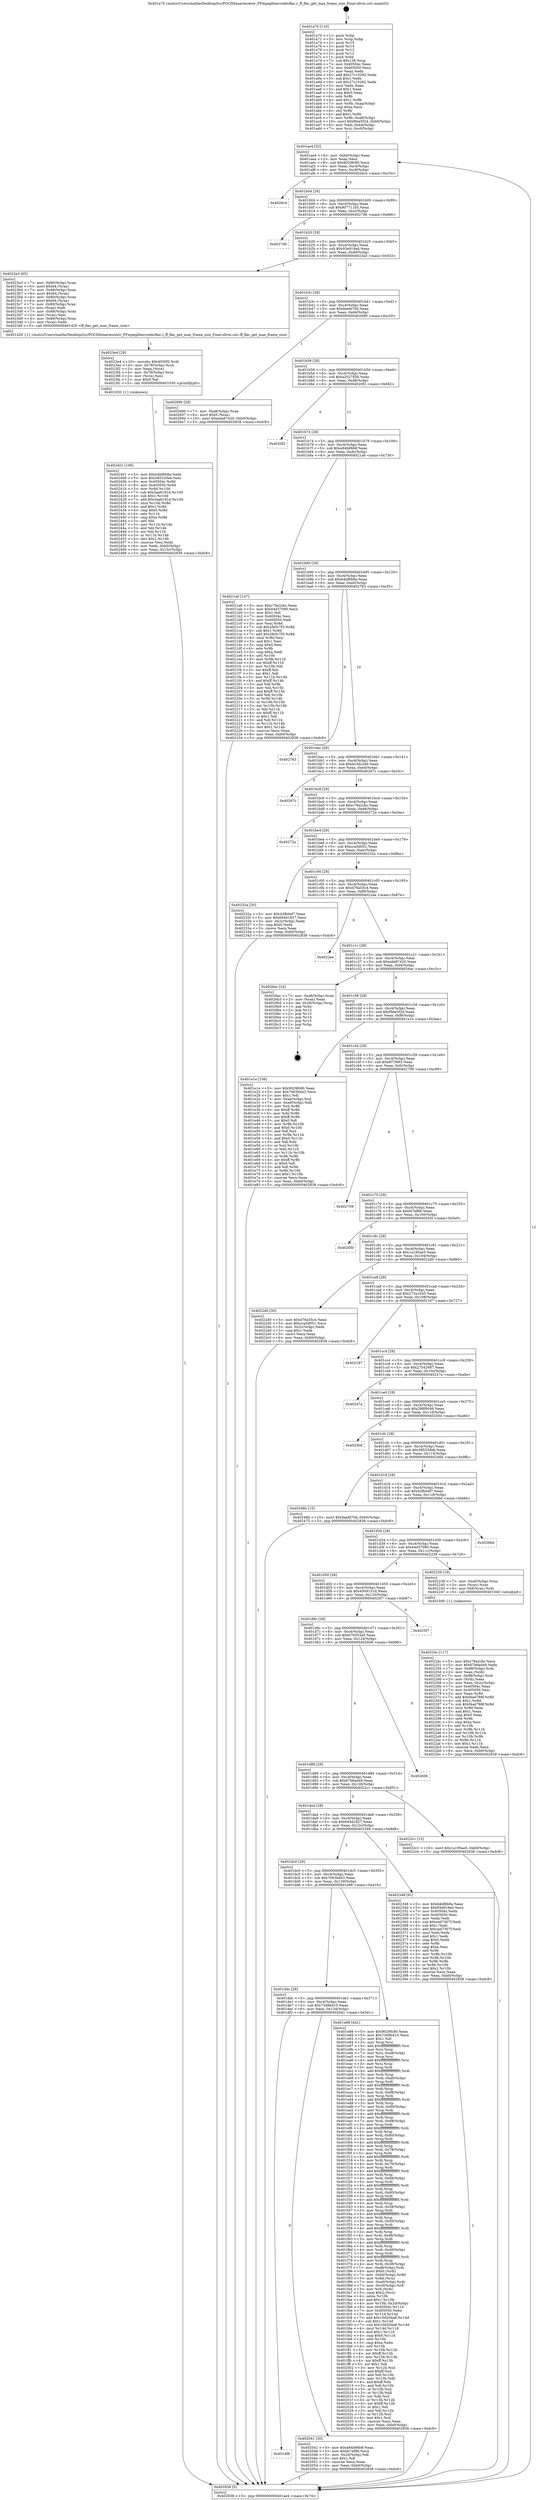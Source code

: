 digraph "0x401a70" {
  label = "0x401a70 (/mnt/c/Users/mathe/Desktop/tcc/POCII/binaries/extr_FFmpeglibavcodecflac.c_ff_flac_get_max_frame_size_Final-ollvm.out::main(0))"
  labelloc = "t"
  node[shape=record]

  Entry [label="",width=0.3,height=0.3,shape=circle,fillcolor=black,style=filled]
  "0x401ae4" [label="{
     0x401ae4 [32]\l
     | [instrs]\l
     &nbsp;&nbsp;0x401ae4 \<+6\>: mov -0xb0(%rbp),%eax\l
     &nbsp;&nbsp;0x401aea \<+2\>: mov %eax,%ecx\l
     &nbsp;&nbsp;0x401aec \<+6\>: sub $0x9029fc80,%ecx\l
     &nbsp;&nbsp;0x401af2 \<+6\>: mov %eax,-0xc4(%rbp)\l
     &nbsp;&nbsp;0x401af8 \<+6\>: mov %ecx,-0xc8(%rbp)\l
     &nbsp;&nbsp;0x401afe \<+6\>: je 00000000004026c4 \<main+0xc54\>\l
  }"]
  "0x4026c4" [label="{
     0x4026c4\l
  }", style=dashed]
  "0x401b04" [label="{
     0x401b04 [28]\l
     | [instrs]\l
     &nbsp;&nbsp;0x401b04 \<+5\>: jmp 0000000000401b09 \<main+0x99\>\l
     &nbsp;&nbsp;0x401b09 \<+6\>: mov -0xc4(%rbp),%eax\l
     &nbsp;&nbsp;0x401b0f \<+5\>: sub $0x907711b5,%eax\l
     &nbsp;&nbsp;0x401b14 \<+6\>: mov %eax,-0xcc(%rbp)\l
     &nbsp;&nbsp;0x401b1a \<+6\>: je 00000000004027d6 \<main+0xd66\>\l
  }"]
  Exit [label="",width=0.3,height=0.3,shape=circle,fillcolor=black,style=filled,peripheries=2]
  "0x4027d6" [label="{
     0x4027d6\l
  }", style=dashed]
  "0x401b20" [label="{
     0x401b20 [28]\l
     | [instrs]\l
     &nbsp;&nbsp;0x401b20 \<+5\>: jmp 0000000000401b25 \<main+0xb5\>\l
     &nbsp;&nbsp;0x401b25 \<+6\>: mov -0xc4(%rbp),%eax\l
     &nbsp;&nbsp;0x401b2b \<+5\>: sub $0x93e919ad,%eax\l
     &nbsp;&nbsp;0x401b30 \<+6\>: mov %eax,-0xd0(%rbp)\l
     &nbsp;&nbsp;0x401b36 \<+6\>: je 00000000004023a3 \<main+0x933\>\l
  }"]
  "0x402401" [label="{
     0x402401 [106]\l
     | [instrs]\l
     &nbsp;&nbsp;0x402401 \<+5\>: mov $0xb4bf6b8a,%edx\l
     &nbsp;&nbsp;0x402406 \<+5\>: mov $0x385329eb,%esi\l
     &nbsp;&nbsp;0x40240b \<+8\>: mov 0x40504c,%r8d\l
     &nbsp;&nbsp;0x402413 \<+8\>: mov 0x405050,%r9d\l
     &nbsp;&nbsp;0x40241b \<+3\>: mov %r8d,%r10d\l
     &nbsp;&nbsp;0x40241e \<+7\>: sub $0x3aa6191d,%r10d\l
     &nbsp;&nbsp;0x402425 \<+4\>: sub $0x1,%r10d\l
     &nbsp;&nbsp;0x402429 \<+7\>: add $0x3aa6191d,%r10d\l
     &nbsp;&nbsp;0x402430 \<+4\>: imul %r10d,%r8d\l
     &nbsp;&nbsp;0x402434 \<+4\>: and $0x1,%r8d\l
     &nbsp;&nbsp;0x402438 \<+4\>: cmp $0x0,%r8d\l
     &nbsp;&nbsp;0x40243c \<+4\>: sete %r11b\l
     &nbsp;&nbsp;0x402440 \<+4\>: cmp $0xa,%r9d\l
     &nbsp;&nbsp;0x402444 \<+3\>: setl %bl\l
     &nbsp;&nbsp;0x402447 \<+3\>: mov %r11b,%r14b\l
     &nbsp;&nbsp;0x40244a \<+3\>: and %bl,%r14b\l
     &nbsp;&nbsp;0x40244d \<+3\>: xor %bl,%r11b\l
     &nbsp;&nbsp;0x402450 \<+3\>: or %r11b,%r14b\l
     &nbsp;&nbsp;0x402453 \<+4\>: test $0x1,%r14b\l
     &nbsp;&nbsp;0x402457 \<+3\>: cmovne %esi,%edx\l
     &nbsp;&nbsp;0x40245a \<+6\>: mov %edx,-0xb0(%rbp)\l
     &nbsp;&nbsp;0x402460 \<+6\>: mov %eax,-0x13c(%rbp)\l
     &nbsp;&nbsp;0x402466 \<+5\>: jmp 0000000000402838 \<main+0xdc8\>\l
  }"]
  "0x4023a3" [label="{
     0x4023a3 [65]\l
     | [instrs]\l
     &nbsp;&nbsp;0x4023a3 \<+7\>: mov -0x90(%rbp),%rax\l
     &nbsp;&nbsp;0x4023aa \<+6\>: movl $0x64,(%rax)\l
     &nbsp;&nbsp;0x4023b0 \<+7\>: mov -0x88(%rbp),%rax\l
     &nbsp;&nbsp;0x4023b7 \<+6\>: movl $0x64,(%rax)\l
     &nbsp;&nbsp;0x4023bd \<+4\>: mov -0x80(%rbp),%rax\l
     &nbsp;&nbsp;0x4023c1 \<+6\>: movl $0x64,(%rax)\l
     &nbsp;&nbsp;0x4023c7 \<+7\>: mov -0x90(%rbp),%rax\l
     &nbsp;&nbsp;0x4023ce \<+2\>: mov (%rax),%edi\l
     &nbsp;&nbsp;0x4023d0 \<+7\>: mov -0x88(%rbp),%rax\l
     &nbsp;&nbsp;0x4023d7 \<+2\>: mov (%rax),%esi\l
     &nbsp;&nbsp;0x4023d9 \<+4\>: mov -0x80(%rbp),%rax\l
     &nbsp;&nbsp;0x4023dd \<+2\>: mov (%rax),%edx\l
     &nbsp;&nbsp;0x4023df \<+5\>: call 0000000000401420 \<ff_flac_get_max_frame_size\>\l
     | [calls]\l
     &nbsp;&nbsp;0x401420 \{1\} (/mnt/c/Users/mathe/Desktop/tcc/POCII/binaries/extr_FFmpeglibavcodecflac.c_ff_flac_get_max_frame_size_Final-ollvm.out::ff_flac_get_max_frame_size)\l
  }"]
  "0x401b3c" [label="{
     0x401b3c [28]\l
     | [instrs]\l
     &nbsp;&nbsp;0x401b3c \<+5\>: jmp 0000000000401b41 \<main+0xd1\>\l
     &nbsp;&nbsp;0x401b41 \<+6\>: mov -0xc4(%rbp),%eax\l
     &nbsp;&nbsp;0x401b47 \<+5\>: sub $0x9aefd70d,%eax\l
     &nbsp;&nbsp;0x401b4c \<+6\>: mov %eax,-0xd4(%rbp)\l
     &nbsp;&nbsp;0x401b52 \<+6\>: je 0000000000402690 \<main+0xc20\>\l
  }"]
  "0x4023e4" [label="{
     0x4023e4 [29]\l
     | [instrs]\l
     &nbsp;&nbsp;0x4023e4 \<+10\>: movabs $0x4030f2,%rdi\l
     &nbsp;&nbsp;0x4023ee \<+4\>: mov -0x78(%rbp),%rcx\l
     &nbsp;&nbsp;0x4023f2 \<+2\>: mov %eax,(%rcx)\l
     &nbsp;&nbsp;0x4023f4 \<+4\>: mov -0x78(%rbp),%rcx\l
     &nbsp;&nbsp;0x4023f8 \<+2\>: mov (%rcx),%esi\l
     &nbsp;&nbsp;0x4023fa \<+2\>: mov $0x0,%al\l
     &nbsp;&nbsp;0x4023fc \<+5\>: call 0000000000401030 \<printf@plt\>\l
     | [calls]\l
     &nbsp;&nbsp;0x401030 \{1\} (unknown)\l
  }"]
  "0x402690" [label="{
     0x402690 [28]\l
     | [instrs]\l
     &nbsp;&nbsp;0x402690 \<+7\>: mov -0xa8(%rbp),%rax\l
     &nbsp;&nbsp;0x402697 \<+6\>: movl $0x0,(%rax)\l
     &nbsp;&nbsp;0x40269d \<+10\>: movl $0xeda87420,-0xb0(%rbp)\l
     &nbsp;&nbsp;0x4026a7 \<+5\>: jmp 0000000000402838 \<main+0xdc8\>\l
  }"]
  "0x401b58" [label="{
     0x401b58 [28]\l
     | [instrs]\l
     &nbsp;&nbsp;0x401b58 \<+5\>: jmp 0000000000401b5d \<main+0xed\>\l
     &nbsp;&nbsp;0x401b5d \<+6\>: mov -0xc4(%rbp),%eax\l
     &nbsp;&nbsp;0x401b63 \<+5\>: sub $0xa2027856,%eax\l
     &nbsp;&nbsp;0x401b68 \<+6\>: mov %eax,-0xd8(%rbp)\l
     &nbsp;&nbsp;0x401b6e \<+6\>: je 00000000004020f2 \<main+0x682\>\l
  }"]
  "0x40224c" [label="{
     0x40224c [117]\l
     | [instrs]\l
     &nbsp;&nbsp;0x40224c \<+5\>: mov $0xc79a2cbc,%ecx\l
     &nbsp;&nbsp;0x402251 \<+5\>: mov $0x67b6ad49,%edx\l
     &nbsp;&nbsp;0x402256 \<+7\>: mov -0x98(%rbp),%rdi\l
     &nbsp;&nbsp;0x40225d \<+2\>: mov %eax,(%rdi)\l
     &nbsp;&nbsp;0x40225f \<+7\>: mov -0x98(%rbp),%rdi\l
     &nbsp;&nbsp;0x402266 \<+2\>: mov (%rdi),%eax\l
     &nbsp;&nbsp;0x402268 \<+3\>: mov %eax,-0x2c(%rbp)\l
     &nbsp;&nbsp;0x40226b \<+7\>: mov 0x40504c,%eax\l
     &nbsp;&nbsp;0x402272 \<+7\>: mov 0x405050,%esi\l
     &nbsp;&nbsp;0x402279 \<+3\>: mov %eax,%r8d\l
     &nbsp;&nbsp;0x40227c \<+7\>: add $0xf4ad788f,%r8d\l
     &nbsp;&nbsp;0x402283 \<+4\>: sub $0x1,%r8d\l
     &nbsp;&nbsp;0x402287 \<+7\>: sub $0xf4ad788f,%r8d\l
     &nbsp;&nbsp;0x40228e \<+4\>: imul %r8d,%eax\l
     &nbsp;&nbsp;0x402292 \<+3\>: and $0x1,%eax\l
     &nbsp;&nbsp;0x402295 \<+3\>: cmp $0x0,%eax\l
     &nbsp;&nbsp;0x402298 \<+4\>: sete %r9b\l
     &nbsp;&nbsp;0x40229c \<+3\>: cmp $0xa,%esi\l
     &nbsp;&nbsp;0x40229f \<+4\>: setl %r10b\l
     &nbsp;&nbsp;0x4022a3 \<+3\>: mov %r9b,%r11b\l
     &nbsp;&nbsp;0x4022a6 \<+3\>: and %r10b,%r11b\l
     &nbsp;&nbsp;0x4022a9 \<+3\>: xor %r10b,%r9b\l
     &nbsp;&nbsp;0x4022ac \<+3\>: or %r9b,%r11b\l
     &nbsp;&nbsp;0x4022af \<+4\>: test $0x1,%r11b\l
     &nbsp;&nbsp;0x4022b3 \<+3\>: cmovne %edx,%ecx\l
     &nbsp;&nbsp;0x4022b6 \<+6\>: mov %ecx,-0xb0(%rbp)\l
     &nbsp;&nbsp;0x4022bc \<+5\>: jmp 0000000000402838 \<main+0xdc8\>\l
  }"]
  "0x4020f2" [label="{
     0x4020f2\l
  }", style=dashed]
  "0x401b74" [label="{
     0x401b74 [28]\l
     | [instrs]\l
     &nbsp;&nbsp;0x401b74 \<+5\>: jmp 0000000000401b79 \<main+0x109\>\l
     &nbsp;&nbsp;0x401b79 \<+6\>: mov -0xc4(%rbp),%eax\l
     &nbsp;&nbsp;0x401b7f \<+5\>: sub $0xa84b86b8,%eax\l
     &nbsp;&nbsp;0x401b84 \<+6\>: mov %eax,-0xdc(%rbp)\l
     &nbsp;&nbsp;0x401b8a \<+6\>: je 00000000004021a6 \<main+0x736\>\l
  }"]
  "0x401df8" [label="{
     0x401df8\l
  }", style=dashed]
  "0x4021a6" [label="{
     0x4021a6 [147]\l
     | [instrs]\l
     &nbsp;&nbsp;0x4021a6 \<+5\>: mov $0xc79a2cbc,%eax\l
     &nbsp;&nbsp;0x4021ab \<+5\>: mov $0x44d37090,%ecx\l
     &nbsp;&nbsp;0x4021b0 \<+2\>: mov $0x1,%dl\l
     &nbsp;&nbsp;0x4021b2 \<+7\>: mov 0x40504c,%esi\l
     &nbsp;&nbsp;0x4021b9 \<+7\>: mov 0x405050,%edi\l
     &nbsp;&nbsp;0x4021c0 \<+3\>: mov %esi,%r8d\l
     &nbsp;&nbsp;0x4021c3 \<+7\>: sub $0x2fe5c7f3,%r8d\l
     &nbsp;&nbsp;0x4021ca \<+4\>: sub $0x1,%r8d\l
     &nbsp;&nbsp;0x4021ce \<+7\>: add $0x2fe5c7f3,%r8d\l
     &nbsp;&nbsp;0x4021d5 \<+4\>: imul %r8d,%esi\l
     &nbsp;&nbsp;0x4021d9 \<+3\>: and $0x1,%esi\l
     &nbsp;&nbsp;0x4021dc \<+3\>: cmp $0x0,%esi\l
     &nbsp;&nbsp;0x4021df \<+4\>: sete %r9b\l
     &nbsp;&nbsp;0x4021e3 \<+3\>: cmp $0xa,%edi\l
     &nbsp;&nbsp;0x4021e6 \<+4\>: setl %r10b\l
     &nbsp;&nbsp;0x4021ea \<+3\>: mov %r9b,%r11b\l
     &nbsp;&nbsp;0x4021ed \<+4\>: xor $0xff,%r11b\l
     &nbsp;&nbsp;0x4021f1 \<+3\>: mov %r10b,%bl\l
     &nbsp;&nbsp;0x4021f4 \<+3\>: xor $0xff,%bl\l
     &nbsp;&nbsp;0x4021f7 \<+3\>: xor $0x1,%dl\l
     &nbsp;&nbsp;0x4021fa \<+3\>: mov %r11b,%r14b\l
     &nbsp;&nbsp;0x4021fd \<+4\>: and $0xff,%r14b\l
     &nbsp;&nbsp;0x402201 \<+3\>: and %dl,%r9b\l
     &nbsp;&nbsp;0x402204 \<+3\>: mov %bl,%r15b\l
     &nbsp;&nbsp;0x402207 \<+4\>: and $0xff,%r15b\l
     &nbsp;&nbsp;0x40220b \<+3\>: and %dl,%r10b\l
     &nbsp;&nbsp;0x40220e \<+3\>: or %r9b,%r14b\l
     &nbsp;&nbsp;0x402211 \<+3\>: or %r10b,%r15b\l
     &nbsp;&nbsp;0x402214 \<+3\>: xor %r15b,%r14b\l
     &nbsp;&nbsp;0x402217 \<+3\>: or %bl,%r11b\l
     &nbsp;&nbsp;0x40221a \<+4\>: xor $0xff,%r11b\l
     &nbsp;&nbsp;0x40221e \<+3\>: or $0x1,%dl\l
     &nbsp;&nbsp;0x402221 \<+3\>: and %dl,%r11b\l
     &nbsp;&nbsp;0x402224 \<+3\>: or %r11b,%r14b\l
     &nbsp;&nbsp;0x402227 \<+4\>: test $0x1,%r14b\l
     &nbsp;&nbsp;0x40222b \<+3\>: cmovne %ecx,%eax\l
     &nbsp;&nbsp;0x40222e \<+6\>: mov %eax,-0xb0(%rbp)\l
     &nbsp;&nbsp;0x402234 \<+5\>: jmp 0000000000402838 \<main+0xdc8\>\l
  }"]
  "0x401b90" [label="{
     0x401b90 [28]\l
     | [instrs]\l
     &nbsp;&nbsp;0x401b90 \<+5\>: jmp 0000000000401b95 \<main+0x125\>\l
     &nbsp;&nbsp;0x401b95 \<+6\>: mov -0xc4(%rbp),%eax\l
     &nbsp;&nbsp;0x401b9b \<+5\>: sub $0xb4bf6b8a,%eax\l
     &nbsp;&nbsp;0x401ba0 \<+6\>: mov %eax,-0xe0(%rbp)\l
     &nbsp;&nbsp;0x401ba6 \<+6\>: je 0000000000402763 \<main+0xcf3\>\l
  }"]
  "0x402041" [label="{
     0x402041 [30]\l
     | [instrs]\l
     &nbsp;&nbsp;0x402041 \<+5\>: mov $0xa84b86b8,%eax\l
     &nbsp;&nbsp;0x402046 \<+5\>: mov $0xfa7ef88,%ecx\l
     &nbsp;&nbsp;0x40204b \<+3\>: mov -0x2d(%rbp),%dl\l
     &nbsp;&nbsp;0x40204e \<+3\>: test $0x1,%dl\l
     &nbsp;&nbsp;0x402051 \<+3\>: cmovne %ecx,%eax\l
     &nbsp;&nbsp;0x402054 \<+6\>: mov %eax,-0xb0(%rbp)\l
     &nbsp;&nbsp;0x40205a \<+5\>: jmp 0000000000402838 \<main+0xdc8\>\l
  }"]
  "0x402763" [label="{
     0x402763\l
  }", style=dashed]
  "0x401bac" [label="{
     0x401bac [28]\l
     | [instrs]\l
     &nbsp;&nbsp;0x401bac \<+5\>: jmp 0000000000401bb1 \<main+0x141\>\l
     &nbsp;&nbsp;0x401bb1 \<+6\>: mov -0xc4(%rbp),%eax\l
     &nbsp;&nbsp;0x401bb7 \<+5\>: sub $0xbc3dc240,%eax\l
     &nbsp;&nbsp;0x401bbc \<+6\>: mov %eax,-0xe4(%rbp)\l
     &nbsp;&nbsp;0x401bc2 \<+6\>: je 000000000040267c \<main+0xc0c\>\l
  }"]
  "0x401ddc" [label="{
     0x401ddc [28]\l
     | [instrs]\l
     &nbsp;&nbsp;0x401ddc \<+5\>: jmp 0000000000401de1 \<main+0x371\>\l
     &nbsp;&nbsp;0x401de1 \<+6\>: mov -0xc4(%rbp),%eax\l
     &nbsp;&nbsp;0x401de7 \<+5\>: sub $0x73d9b410,%eax\l
     &nbsp;&nbsp;0x401dec \<+6\>: mov %eax,-0x134(%rbp)\l
     &nbsp;&nbsp;0x401df2 \<+6\>: je 0000000000402041 \<main+0x5d1\>\l
  }"]
  "0x40267c" [label="{
     0x40267c\l
  }", style=dashed]
  "0x401bc8" [label="{
     0x401bc8 [28]\l
     | [instrs]\l
     &nbsp;&nbsp;0x401bc8 \<+5\>: jmp 0000000000401bcd \<main+0x15d\>\l
     &nbsp;&nbsp;0x401bcd \<+6\>: mov -0xc4(%rbp),%eax\l
     &nbsp;&nbsp;0x401bd3 \<+5\>: sub $0xc79a2cbc,%eax\l
     &nbsp;&nbsp;0x401bd8 \<+6\>: mov %eax,-0xe8(%rbp)\l
     &nbsp;&nbsp;0x401bde \<+6\>: je 000000000040272a \<main+0xcba\>\l
  }"]
  "0x401e88" [label="{
     0x401e88 [441]\l
     | [instrs]\l
     &nbsp;&nbsp;0x401e88 \<+5\>: mov $0x9029fc80,%eax\l
     &nbsp;&nbsp;0x401e8d \<+5\>: mov $0x73d9b410,%ecx\l
     &nbsp;&nbsp;0x401e92 \<+2\>: mov $0x1,%dl\l
     &nbsp;&nbsp;0x401e94 \<+3\>: mov %rsp,%rsi\l
     &nbsp;&nbsp;0x401e97 \<+4\>: add $0xfffffffffffffff0,%rsi\l
     &nbsp;&nbsp;0x401e9b \<+3\>: mov %rsi,%rsp\l
     &nbsp;&nbsp;0x401e9e \<+7\>: mov %rsi,-0xa8(%rbp)\l
     &nbsp;&nbsp;0x401ea5 \<+3\>: mov %rsp,%rsi\l
     &nbsp;&nbsp;0x401ea8 \<+4\>: add $0xfffffffffffffff0,%rsi\l
     &nbsp;&nbsp;0x401eac \<+3\>: mov %rsi,%rsp\l
     &nbsp;&nbsp;0x401eaf \<+3\>: mov %rsp,%rdi\l
     &nbsp;&nbsp;0x401eb2 \<+4\>: add $0xfffffffffffffff0,%rdi\l
     &nbsp;&nbsp;0x401eb6 \<+3\>: mov %rdi,%rsp\l
     &nbsp;&nbsp;0x401eb9 \<+7\>: mov %rdi,-0xa0(%rbp)\l
     &nbsp;&nbsp;0x401ec0 \<+3\>: mov %rsp,%rdi\l
     &nbsp;&nbsp;0x401ec3 \<+4\>: add $0xfffffffffffffff0,%rdi\l
     &nbsp;&nbsp;0x401ec7 \<+3\>: mov %rdi,%rsp\l
     &nbsp;&nbsp;0x401eca \<+7\>: mov %rdi,-0x98(%rbp)\l
     &nbsp;&nbsp;0x401ed1 \<+3\>: mov %rsp,%rdi\l
     &nbsp;&nbsp;0x401ed4 \<+4\>: add $0xfffffffffffffff0,%rdi\l
     &nbsp;&nbsp;0x401ed8 \<+3\>: mov %rdi,%rsp\l
     &nbsp;&nbsp;0x401edb \<+7\>: mov %rdi,-0x90(%rbp)\l
     &nbsp;&nbsp;0x401ee2 \<+3\>: mov %rsp,%rdi\l
     &nbsp;&nbsp;0x401ee5 \<+4\>: add $0xfffffffffffffff0,%rdi\l
     &nbsp;&nbsp;0x401ee9 \<+3\>: mov %rdi,%rsp\l
     &nbsp;&nbsp;0x401eec \<+7\>: mov %rdi,-0x88(%rbp)\l
     &nbsp;&nbsp;0x401ef3 \<+3\>: mov %rsp,%rdi\l
     &nbsp;&nbsp;0x401ef6 \<+4\>: add $0xfffffffffffffff0,%rdi\l
     &nbsp;&nbsp;0x401efa \<+3\>: mov %rdi,%rsp\l
     &nbsp;&nbsp;0x401efd \<+4\>: mov %rdi,-0x80(%rbp)\l
     &nbsp;&nbsp;0x401f01 \<+3\>: mov %rsp,%rdi\l
     &nbsp;&nbsp;0x401f04 \<+4\>: add $0xfffffffffffffff0,%rdi\l
     &nbsp;&nbsp;0x401f08 \<+3\>: mov %rdi,%rsp\l
     &nbsp;&nbsp;0x401f0b \<+4\>: mov %rdi,-0x78(%rbp)\l
     &nbsp;&nbsp;0x401f0f \<+3\>: mov %rsp,%rdi\l
     &nbsp;&nbsp;0x401f12 \<+4\>: add $0xfffffffffffffff0,%rdi\l
     &nbsp;&nbsp;0x401f16 \<+3\>: mov %rdi,%rsp\l
     &nbsp;&nbsp;0x401f19 \<+4\>: mov %rdi,-0x70(%rbp)\l
     &nbsp;&nbsp;0x401f1d \<+3\>: mov %rsp,%rdi\l
     &nbsp;&nbsp;0x401f20 \<+4\>: add $0xfffffffffffffff0,%rdi\l
     &nbsp;&nbsp;0x401f24 \<+3\>: mov %rdi,%rsp\l
     &nbsp;&nbsp;0x401f27 \<+4\>: mov %rdi,-0x68(%rbp)\l
     &nbsp;&nbsp;0x401f2b \<+3\>: mov %rsp,%rdi\l
     &nbsp;&nbsp;0x401f2e \<+4\>: add $0xfffffffffffffff0,%rdi\l
     &nbsp;&nbsp;0x401f32 \<+3\>: mov %rdi,%rsp\l
     &nbsp;&nbsp;0x401f35 \<+4\>: mov %rdi,-0x60(%rbp)\l
     &nbsp;&nbsp;0x401f39 \<+3\>: mov %rsp,%rdi\l
     &nbsp;&nbsp;0x401f3c \<+4\>: add $0xfffffffffffffff0,%rdi\l
     &nbsp;&nbsp;0x401f40 \<+3\>: mov %rdi,%rsp\l
     &nbsp;&nbsp;0x401f43 \<+4\>: mov %rdi,-0x58(%rbp)\l
     &nbsp;&nbsp;0x401f47 \<+3\>: mov %rsp,%rdi\l
     &nbsp;&nbsp;0x401f4a \<+4\>: add $0xfffffffffffffff0,%rdi\l
     &nbsp;&nbsp;0x401f4e \<+3\>: mov %rdi,%rsp\l
     &nbsp;&nbsp;0x401f51 \<+4\>: mov %rdi,-0x50(%rbp)\l
     &nbsp;&nbsp;0x401f55 \<+3\>: mov %rsp,%rdi\l
     &nbsp;&nbsp;0x401f58 \<+4\>: add $0xfffffffffffffff0,%rdi\l
     &nbsp;&nbsp;0x401f5c \<+3\>: mov %rdi,%rsp\l
     &nbsp;&nbsp;0x401f5f \<+4\>: mov %rdi,-0x48(%rbp)\l
     &nbsp;&nbsp;0x401f63 \<+3\>: mov %rsp,%rdi\l
     &nbsp;&nbsp;0x401f66 \<+4\>: add $0xfffffffffffffff0,%rdi\l
     &nbsp;&nbsp;0x401f6a \<+3\>: mov %rdi,%rsp\l
     &nbsp;&nbsp;0x401f6d \<+4\>: mov %rdi,-0x40(%rbp)\l
     &nbsp;&nbsp;0x401f71 \<+3\>: mov %rsp,%rdi\l
     &nbsp;&nbsp;0x401f74 \<+4\>: add $0xfffffffffffffff0,%rdi\l
     &nbsp;&nbsp;0x401f78 \<+3\>: mov %rdi,%rsp\l
     &nbsp;&nbsp;0x401f7b \<+4\>: mov %rdi,-0x38(%rbp)\l
     &nbsp;&nbsp;0x401f7f \<+7\>: mov -0xa8(%rbp),%rdi\l
     &nbsp;&nbsp;0x401f86 \<+6\>: movl $0x0,(%rdi)\l
     &nbsp;&nbsp;0x401f8c \<+7\>: mov -0xb4(%rbp),%r8d\l
     &nbsp;&nbsp;0x401f93 \<+3\>: mov %r8d,(%rsi)\l
     &nbsp;&nbsp;0x401f96 \<+7\>: mov -0xa0(%rbp),%rdi\l
     &nbsp;&nbsp;0x401f9d \<+7\>: mov -0xc0(%rbp),%r9\l
     &nbsp;&nbsp;0x401fa4 \<+3\>: mov %r9,(%rdi)\l
     &nbsp;&nbsp;0x401fa7 \<+3\>: cmpl $0x2,(%rsi)\l
     &nbsp;&nbsp;0x401faa \<+4\>: setne %r10b\l
     &nbsp;&nbsp;0x401fae \<+4\>: and $0x1,%r10b\l
     &nbsp;&nbsp;0x401fb2 \<+4\>: mov %r10b,-0x2d(%rbp)\l
     &nbsp;&nbsp;0x401fb6 \<+8\>: mov 0x40504c,%r11d\l
     &nbsp;&nbsp;0x401fbe \<+7\>: mov 0x405050,%ebx\l
     &nbsp;&nbsp;0x401fc5 \<+3\>: mov %r11d,%r14d\l
     &nbsp;&nbsp;0x401fc8 \<+7\>: add $0x10d204a8,%r14d\l
     &nbsp;&nbsp;0x401fcf \<+4\>: sub $0x1,%r14d\l
     &nbsp;&nbsp;0x401fd3 \<+7\>: sub $0x10d204a8,%r14d\l
     &nbsp;&nbsp;0x401fda \<+4\>: imul %r14d,%r11d\l
     &nbsp;&nbsp;0x401fde \<+4\>: and $0x1,%r11d\l
     &nbsp;&nbsp;0x401fe2 \<+4\>: cmp $0x0,%r11d\l
     &nbsp;&nbsp;0x401fe6 \<+4\>: sete %r10b\l
     &nbsp;&nbsp;0x401fea \<+3\>: cmp $0xa,%ebx\l
     &nbsp;&nbsp;0x401fed \<+4\>: setl %r15b\l
     &nbsp;&nbsp;0x401ff1 \<+3\>: mov %r10b,%r12b\l
     &nbsp;&nbsp;0x401ff4 \<+4\>: xor $0xff,%r12b\l
     &nbsp;&nbsp;0x401ff8 \<+3\>: mov %r15b,%r13b\l
     &nbsp;&nbsp;0x401ffb \<+4\>: xor $0xff,%r13b\l
     &nbsp;&nbsp;0x401fff \<+3\>: xor $0x1,%dl\l
     &nbsp;&nbsp;0x402002 \<+3\>: mov %r12b,%sil\l
     &nbsp;&nbsp;0x402005 \<+4\>: and $0xff,%sil\l
     &nbsp;&nbsp;0x402009 \<+3\>: and %dl,%r10b\l
     &nbsp;&nbsp;0x40200c \<+3\>: mov %r13b,%dil\l
     &nbsp;&nbsp;0x40200f \<+4\>: and $0xff,%dil\l
     &nbsp;&nbsp;0x402013 \<+3\>: and %dl,%r15b\l
     &nbsp;&nbsp;0x402016 \<+3\>: or %r10b,%sil\l
     &nbsp;&nbsp;0x402019 \<+3\>: or %r15b,%dil\l
     &nbsp;&nbsp;0x40201c \<+3\>: xor %dil,%sil\l
     &nbsp;&nbsp;0x40201f \<+3\>: or %r13b,%r12b\l
     &nbsp;&nbsp;0x402022 \<+4\>: xor $0xff,%r12b\l
     &nbsp;&nbsp;0x402026 \<+3\>: or $0x1,%dl\l
     &nbsp;&nbsp;0x402029 \<+3\>: and %dl,%r12b\l
     &nbsp;&nbsp;0x40202c \<+3\>: or %r12b,%sil\l
     &nbsp;&nbsp;0x40202f \<+4\>: test $0x1,%sil\l
     &nbsp;&nbsp;0x402033 \<+3\>: cmovne %ecx,%eax\l
     &nbsp;&nbsp;0x402036 \<+6\>: mov %eax,-0xb0(%rbp)\l
     &nbsp;&nbsp;0x40203c \<+5\>: jmp 0000000000402838 \<main+0xdc8\>\l
  }"]
  "0x40272a" [label="{
     0x40272a\l
  }", style=dashed]
  "0x401be4" [label="{
     0x401be4 [28]\l
     | [instrs]\l
     &nbsp;&nbsp;0x401be4 \<+5\>: jmp 0000000000401be9 \<main+0x179\>\l
     &nbsp;&nbsp;0x401be9 \<+6\>: mov -0xc4(%rbp),%eax\l
     &nbsp;&nbsp;0x401bef \<+5\>: sub $0xcca5d051,%eax\l
     &nbsp;&nbsp;0x401bf4 \<+6\>: mov %eax,-0xec(%rbp)\l
     &nbsp;&nbsp;0x401bfa \<+6\>: je 000000000040232a \<main+0x8ba\>\l
  }"]
  "0x401dc0" [label="{
     0x401dc0 [28]\l
     | [instrs]\l
     &nbsp;&nbsp;0x401dc0 \<+5\>: jmp 0000000000401dc5 \<main+0x355\>\l
     &nbsp;&nbsp;0x401dc5 \<+6\>: mov -0xc4(%rbp),%eax\l
     &nbsp;&nbsp;0x401dcb \<+5\>: sub $0x7063bd43,%eax\l
     &nbsp;&nbsp;0x401dd0 \<+6\>: mov %eax,-0x130(%rbp)\l
     &nbsp;&nbsp;0x401dd6 \<+6\>: je 0000000000401e88 \<main+0x418\>\l
  }"]
  "0x40232a" [label="{
     0x40232a [30]\l
     | [instrs]\l
     &nbsp;&nbsp;0x40232a \<+5\>: mov $0x43fb0ef7,%eax\l
     &nbsp;&nbsp;0x40232f \<+5\>: mov $0x694d1827,%ecx\l
     &nbsp;&nbsp;0x402334 \<+3\>: mov -0x2c(%rbp),%edx\l
     &nbsp;&nbsp;0x402337 \<+3\>: cmp $0x0,%edx\l
     &nbsp;&nbsp;0x40233a \<+3\>: cmove %ecx,%eax\l
     &nbsp;&nbsp;0x40233d \<+6\>: mov %eax,-0xb0(%rbp)\l
     &nbsp;&nbsp;0x402343 \<+5\>: jmp 0000000000402838 \<main+0xdc8\>\l
  }"]
  "0x401c00" [label="{
     0x401c00 [28]\l
     | [instrs]\l
     &nbsp;&nbsp;0x401c00 \<+5\>: jmp 0000000000401c05 \<main+0x195\>\l
     &nbsp;&nbsp;0x401c05 \<+6\>: mov -0xc4(%rbp),%eax\l
     &nbsp;&nbsp;0x401c0b \<+5\>: sub $0xd76a55c4,%eax\l
     &nbsp;&nbsp;0x401c10 \<+6\>: mov %eax,-0xf0(%rbp)\l
     &nbsp;&nbsp;0x401c16 \<+6\>: je 00000000004022ee \<main+0x87e\>\l
  }"]
  "0x402348" [label="{
     0x402348 [91]\l
     | [instrs]\l
     &nbsp;&nbsp;0x402348 \<+5\>: mov $0xb4bf6b8a,%eax\l
     &nbsp;&nbsp;0x40234d \<+5\>: mov $0x93e919ad,%ecx\l
     &nbsp;&nbsp;0x402352 \<+7\>: mov 0x40504c,%edx\l
     &nbsp;&nbsp;0x402359 \<+7\>: mov 0x405050,%esi\l
     &nbsp;&nbsp;0x402360 \<+2\>: mov %edx,%edi\l
     &nbsp;&nbsp;0x402362 \<+6\>: sub $0xced7307f,%edi\l
     &nbsp;&nbsp;0x402368 \<+3\>: sub $0x1,%edi\l
     &nbsp;&nbsp;0x40236b \<+6\>: add $0xced7307f,%edi\l
     &nbsp;&nbsp;0x402371 \<+3\>: imul %edi,%edx\l
     &nbsp;&nbsp;0x402374 \<+3\>: and $0x1,%edx\l
     &nbsp;&nbsp;0x402377 \<+3\>: cmp $0x0,%edx\l
     &nbsp;&nbsp;0x40237a \<+4\>: sete %r8b\l
     &nbsp;&nbsp;0x40237e \<+3\>: cmp $0xa,%esi\l
     &nbsp;&nbsp;0x402381 \<+4\>: setl %r9b\l
     &nbsp;&nbsp;0x402385 \<+3\>: mov %r8b,%r10b\l
     &nbsp;&nbsp;0x402388 \<+3\>: and %r9b,%r10b\l
     &nbsp;&nbsp;0x40238b \<+3\>: xor %r9b,%r8b\l
     &nbsp;&nbsp;0x40238e \<+3\>: or %r8b,%r10b\l
     &nbsp;&nbsp;0x402391 \<+4\>: test $0x1,%r10b\l
     &nbsp;&nbsp;0x402395 \<+3\>: cmovne %ecx,%eax\l
     &nbsp;&nbsp;0x402398 \<+6\>: mov %eax,-0xb0(%rbp)\l
     &nbsp;&nbsp;0x40239e \<+5\>: jmp 0000000000402838 \<main+0xdc8\>\l
  }"]
  "0x4022ee" [label="{
     0x4022ee\l
  }", style=dashed]
  "0x401c1c" [label="{
     0x401c1c [28]\l
     | [instrs]\l
     &nbsp;&nbsp;0x401c1c \<+5\>: jmp 0000000000401c21 \<main+0x1b1\>\l
     &nbsp;&nbsp;0x401c21 \<+6\>: mov -0xc4(%rbp),%eax\l
     &nbsp;&nbsp;0x401c27 \<+5\>: sub $0xeda87420,%eax\l
     &nbsp;&nbsp;0x401c2c \<+6\>: mov %eax,-0xf4(%rbp)\l
     &nbsp;&nbsp;0x401c32 \<+6\>: je 00000000004026ac \<main+0xc3c\>\l
  }"]
  "0x401da4" [label="{
     0x401da4 [28]\l
     | [instrs]\l
     &nbsp;&nbsp;0x401da4 \<+5\>: jmp 0000000000401da9 \<main+0x339\>\l
     &nbsp;&nbsp;0x401da9 \<+6\>: mov -0xc4(%rbp),%eax\l
     &nbsp;&nbsp;0x401daf \<+5\>: sub $0x694d1827,%eax\l
     &nbsp;&nbsp;0x401db4 \<+6\>: mov %eax,-0x12c(%rbp)\l
     &nbsp;&nbsp;0x401dba \<+6\>: je 0000000000402348 \<main+0x8d8\>\l
  }"]
  "0x4026ac" [label="{
     0x4026ac [24]\l
     | [instrs]\l
     &nbsp;&nbsp;0x4026ac \<+7\>: mov -0xa8(%rbp),%rax\l
     &nbsp;&nbsp;0x4026b3 \<+2\>: mov (%rax),%eax\l
     &nbsp;&nbsp;0x4026b5 \<+4\>: lea -0x28(%rbp),%rsp\l
     &nbsp;&nbsp;0x4026b9 \<+1\>: pop %rbx\l
     &nbsp;&nbsp;0x4026ba \<+2\>: pop %r12\l
     &nbsp;&nbsp;0x4026bc \<+2\>: pop %r13\l
     &nbsp;&nbsp;0x4026be \<+2\>: pop %r14\l
     &nbsp;&nbsp;0x4026c0 \<+2\>: pop %r15\l
     &nbsp;&nbsp;0x4026c2 \<+1\>: pop %rbp\l
     &nbsp;&nbsp;0x4026c3 \<+1\>: ret\l
  }"]
  "0x401c38" [label="{
     0x401c38 [28]\l
     | [instrs]\l
     &nbsp;&nbsp;0x401c38 \<+5\>: jmp 0000000000401c3d \<main+0x1cd\>\l
     &nbsp;&nbsp;0x401c3d \<+6\>: mov -0xc4(%rbp),%eax\l
     &nbsp;&nbsp;0x401c43 \<+5\>: sub $0xf9ee5f24,%eax\l
     &nbsp;&nbsp;0x401c48 \<+6\>: mov %eax,-0xf8(%rbp)\l
     &nbsp;&nbsp;0x401c4e \<+6\>: je 0000000000401e1e \<main+0x3ae\>\l
  }"]
  "0x4022c1" [label="{
     0x4022c1 [15]\l
     | [instrs]\l
     &nbsp;&nbsp;0x4022c1 \<+10\>: movl $0x1a195ae5,-0xb0(%rbp)\l
     &nbsp;&nbsp;0x4022cb \<+5\>: jmp 0000000000402838 \<main+0xdc8\>\l
  }"]
  "0x401e1e" [label="{
     0x401e1e [106]\l
     | [instrs]\l
     &nbsp;&nbsp;0x401e1e \<+5\>: mov $0x9029fc80,%eax\l
     &nbsp;&nbsp;0x401e23 \<+5\>: mov $0x7063bd43,%ecx\l
     &nbsp;&nbsp;0x401e28 \<+2\>: mov $0x1,%dl\l
     &nbsp;&nbsp;0x401e2a \<+7\>: mov -0xaa(%rbp),%sil\l
     &nbsp;&nbsp;0x401e31 \<+7\>: mov -0xa9(%rbp),%dil\l
     &nbsp;&nbsp;0x401e38 \<+3\>: mov %sil,%r8b\l
     &nbsp;&nbsp;0x401e3b \<+4\>: xor $0xff,%r8b\l
     &nbsp;&nbsp;0x401e3f \<+3\>: mov %dil,%r9b\l
     &nbsp;&nbsp;0x401e42 \<+4\>: xor $0xff,%r9b\l
     &nbsp;&nbsp;0x401e46 \<+3\>: xor $0x0,%dl\l
     &nbsp;&nbsp;0x401e49 \<+3\>: mov %r8b,%r10b\l
     &nbsp;&nbsp;0x401e4c \<+4\>: and $0x0,%r10b\l
     &nbsp;&nbsp;0x401e50 \<+3\>: and %dl,%sil\l
     &nbsp;&nbsp;0x401e53 \<+3\>: mov %r9b,%r11b\l
     &nbsp;&nbsp;0x401e56 \<+4\>: and $0x0,%r11b\l
     &nbsp;&nbsp;0x401e5a \<+3\>: and %dl,%dil\l
     &nbsp;&nbsp;0x401e5d \<+3\>: or %sil,%r10b\l
     &nbsp;&nbsp;0x401e60 \<+3\>: or %dil,%r11b\l
     &nbsp;&nbsp;0x401e63 \<+3\>: xor %r11b,%r10b\l
     &nbsp;&nbsp;0x401e66 \<+3\>: or %r9b,%r8b\l
     &nbsp;&nbsp;0x401e69 \<+4\>: xor $0xff,%r8b\l
     &nbsp;&nbsp;0x401e6d \<+3\>: or $0x0,%dl\l
     &nbsp;&nbsp;0x401e70 \<+3\>: and %dl,%r8b\l
     &nbsp;&nbsp;0x401e73 \<+3\>: or %r8b,%r10b\l
     &nbsp;&nbsp;0x401e76 \<+4\>: test $0x1,%r10b\l
     &nbsp;&nbsp;0x401e7a \<+3\>: cmovne %ecx,%eax\l
     &nbsp;&nbsp;0x401e7d \<+6\>: mov %eax,-0xb0(%rbp)\l
     &nbsp;&nbsp;0x401e83 \<+5\>: jmp 0000000000402838 \<main+0xdc8\>\l
  }"]
  "0x401c54" [label="{
     0x401c54 [28]\l
     | [instrs]\l
     &nbsp;&nbsp;0x401c54 \<+5\>: jmp 0000000000401c59 \<main+0x1e9\>\l
     &nbsp;&nbsp;0x401c59 \<+6\>: mov -0xc4(%rbp),%eax\l
     &nbsp;&nbsp;0x401c5f \<+5\>: sub $0x9f73993,%eax\l
     &nbsp;&nbsp;0x401c64 \<+6\>: mov %eax,-0xfc(%rbp)\l
     &nbsp;&nbsp;0x401c6a \<+6\>: je 0000000000402709 \<main+0xc99\>\l
  }"]
  "0x402838" [label="{
     0x402838 [5]\l
     | [instrs]\l
     &nbsp;&nbsp;0x402838 \<+5\>: jmp 0000000000401ae4 \<main+0x74\>\l
  }"]
  "0x401a70" [label="{
     0x401a70 [116]\l
     | [instrs]\l
     &nbsp;&nbsp;0x401a70 \<+1\>: push %rbp\l
     &nbsp;&nbsp;0x401a71 \<+3\>: mov %rsp,%rbp\l
     &nbsp;&nbsp;0x401a74 \<+2\>: push %r15\l
     &nbsp;&nbsp;0x401a76 \<+2\>: push %r14\l
     &nbsp;&nbsp;0x401a78 \<+2\>: push %r13\l
     &nbsp;&nbsp;0x401a7a \<+2\>: push %r12\l
     &nbsp;&nbsp;0x401a7c \<+1\>: push %rbx\l
     &nbsp;&nbsp;0x401a7d \<+7\>: sub $0x138,%rsp\l
     &nbsp;&nbsp;0x401a84 \<+7\>: mov 0x40504c,%eax\l
     &nbsp;&nbsp;0x401a8b \<+7\>: mov 0x405050,%ecx\l
     &nbsp;&nbsp;0x401a92 \<+2\>: mov %eax,%edx\l
     &nbsp;&nbsp;0x401a94 \<+6\>: add $0x27c10292,%edx\l
     &nbsp;&nbsp;0x401a9a \<+3\>: sub $0x1,%edx\l
     &nbsp;&nbsp;0x401a9d \<+6\>: sub $0x27c10292,%edx\l
     &nbsp;&nbsp;0x401aa3 \<+3\>: imul %edx,%eax\l
     &nbsp;&nbsp;0x401aa6 \<+3\>: and $0x1,%eax\l
     &nbsp;&nbsp;0x401aa9 \<+3\>: cmp $0x0,%eax\l
     &nbsp;&nbsp;0x401aac \<+4\>: sete %r8b\l
     &nbsp;&nbsp;0x401ab0 \<+4\>: and $0x1,%r8b\l
     &nbsp;&nbsp;0x401ab4 \<+7\>: mov %r8b,-0xaa(%rbp)\l
     &nbsp;&nbsp;0x401abb \<+3\>: cmp $0xa,%ecx\l
     &nbsp;&nbsp;0x401abe \<+4\>: setl %r8b\l
     &nbsp;&nbsp;0x401ac2 \<+4\>: and $0x1,%r8b\l
     &nbsp;&nbsp;0x401ac6 \<+7\>: mov %r8b,-0xa9(%rbp)\l
     &nbsp;&nbsp;0x401acd \<+10\>: movl $0xf9ee5f24,-0xb0(%rbp)\l
     &nbsp;&nbsp;0x401ad7 \<+6\>: mov %edi,-0xb4(%rbp)\l
     &nbsp;&nbsp;0x401add \<+7\>: mov %rsi,-0xc0(%rbp)\l
  }"]
  "0x401d88" [label="{
     0x401d88 [28]\l
     | [instrs]\l
     &nbsp;&nbsp;0x401d88 \<+5\>: jmp 0000000000401d8d \<main+0x31d\>\l
     &nbsp;&nbsp;0x401d8d \<+6\>: mov -0xc4(%rbp),%eax\l
     &nbsp;&nbsp;0x401d93 \<+5\>: sub $0x67b6ad49,%eax\l
     &nbsp;&nbsp;0x401d98 \<+6\>: mov %eax,-0x128(%rbp)\l
     &nbsp;&nbsp;0x401d9e \<+6\>: je 00000000004022c1 \<main+0x851\>\l
  }"]
  "0x402709" [label="{
     0x402709\l
  }", style=dashed]
  "0x401c70" [label="{
     0x401c70 [28]\l
     | [instrs]\l
     &nbsp;&nbsp;0x401c70 \<+5\>: jmp 0000000000401c75 \<main+0x205\>\l
     &nbsp;&nbsp;0x401c75 \<+6\>: mov -0xc4(%rbp),%eax\l
     &nbsp;&nbsp;0x401c7b \<+5\>: sub $0xfa7ef88,%eax\l
     &nbsp;&nbsp;0x401c80 \<+6\>: mov %eax,-0x100(%rbp)\l
     &nbsp;&nbsp;0x401c86 \<+6\>: je 000000000040205f \<main+0x5ef\>\l
  }"]
  "0x402606" [label="{
     0x402606\l
  }", style=dashed]
  "0x40205f" [label="{
     0x40205f\l
  }", style=dashed]
  "0x401c8c" [label="{
     0x401c8c [28]\l
     | [instrs]\l
     &nbsp;&nbsp;0x401c8c \<+5\>: jmp 0000000000401c91 \<main+0x221\>\l
     &nbsp;&nbsp;0x401c91 \<+6\>: mov -0xc4(%rbp),%eax\l
     &nbsp;&nbsp;0x401c97 \<+5\>: sub $0x1a195ae5,%eax\l
     &nbsp;&nbsp;0x401c9c \<+6\>: mov %eax,-0x104(%rbp)\l
     &nbsp;&nbsp;0x401ca2 \<+6\>: je 00000000004022d0 \<main+0x860\>\l
  }"]
  "0x401d6c" [label="{
     0x401d6c [28]\l
     | [instrs]\l
     &nbsp;&nbsp;0x401d6c \<+5\>: jmp 0000000000401d71 \<main+0x301\>\l
     &nbsp;&nbsp;0x401d71 \<+6\>: mov -0xc4(%rbp),%eax\l
     &nbsp;&nbsp;0x401d77 \<+5\>: sub $0x678353a5,%eax\l
     &nbsp;&nbsp;0x401d7c \<+6\>: mov %eax,-0x124(%rbp)\l
     &nbsp;&nbsp;0x401d82 \<+6\>: je 0000000000402606 \<main+0xb96\>\l
  }"]
  "0x4022d0" [label="{
     0x4022d0 [30]\l
     | [instrs]\l
     &nbsp;&nbsp;0x4022d0 \<+5\>: mov $0xd76a55c4,%eax\l
     &nbsp;&nbsp;0x4022d5 \<+5\>: mov $0xcca5d051,%ecx\l
     &nbsp;&nbsp;0x4022da \<+3\>: mov -0x2c(%rbp),%edx\l
     &nbsp;&nbsp;0x4022dd \<+3\>: cmp $0x1,%edx\l
     &nbsp;&nbsp;0x4022e0 \<+3\>: cmovl %ecx,%eax\l
     &nbsp;&nbsp;0x4022e3 \<+6\>: mov %eax,-0xb0(%rbp)\l
     &nbsp;&nbsp;0x4022e9 \<+5\>: jmp 0000000000402838 \<main+0xdc8\>\l
  }"]
  "0x401ca8" [label="{
     0x401ca8 [28]\l
     | [instrs]\l
     &nbsp;&nbsp;0x401ca8 \<+5\>: jmp 0000000000401cad \<main+0x23d\>\l
     &nbsp;&nbsp;0x401cad \<+6\>: mov -0xc4(%rbp),%eax\l
     &nbsp;&nbsp;0x401cb3 \<+5\>: sub $0x273a1b45,%eax\l
     &nbsp;&nbsp;0x401cb8 \<+6\>: mov %eax,-0x108(%rbp)\l
     &nbsp;&nbsp;0x401cbe \<+6\>: je 0000000000402197 \<main+0x727\>\l
  }"]
  "0x4025f7" [label="{
     0x4025f7\l
  }", style=dashed]
  "0x402197" [label="{
     0x402197\l
  }", style=dashed]
  "0x401cc4" [label="{
     0x401cc4 [28]\l
     | [instrs]\l
     &nbsp;&nbsp;0x401cc4 \<+5\>: jmp 0000000000401cc9 \<main+0x259\>\l
     &nbsp;&nbsp;0x401cc9 \<+6\>: mov -0xc4(%rbp),%eax\l
     &nbsp;&nbsp;0x401ccf \<+5\>: sub $0x27542687,%eax\l
     &nbsp;&nbsp;0x401cd4 \<+6\>: mov %eax,-0x10c(%rbp)\l
     &nbsp;&nbsp;0x401cda \<+6\>: je 000000000040247a \<main+0xa0a\>\l
  }"]
  "0x401d50" [label="{
     0x401d50 [28]\l
     | [instrs]\l
     &nbsp;&nbsp;0x401d50 \<+5\>: jmp 0000000000401d55 \<main+0x2e5\>\l
     &nbsp;&nbsp;0x401d55 \<+6\>: mov -0xc4(%rbp),%eax\l
     &nbsp;&nbsp;0x401d5b \<+5\>: sub $0x4509151d,%eax\l
     &nbsp;&nbsp;0x401d60 \<+6\>: mov %eax,-0x120(%rbp)\l
     &nbsp;&nbsp;0x401d66 \<+6\>: je 00000000004025f7 \<main+0xb87\>\l
  }"]
  "0x40247a" [label="{
     0x40247a\l
  }", style=dashed]
  "0x401ce0" [label="{
     0x401ce0 [28]\l
     | [instrs]\l
     &nbsp;&nbsp;0x401ce0 \<+5\>: jmp 0000000000401ce5 \<main+0x275\>\l
     &nbsp;&nbsp;0x401ce5 \<+6\>: mov -0xc4(%rbp),%eax\l
     &nbsp;&nbsp;0x401ceb \<+5\>: sub $0x298f9046,%eax\l
     &nbsp;&nbsp;0x401cf0 \<+6\>: mov %eax,-0x110(%rbp)\l
     &nbsp;&nbsp;0x401cf6 \<+6\>: je 000000000040250d \<main+0xa9d\>\l
  }"]
  "0x402239" [label="{
     0x402239 [19]\l
     | [instrs]\l
     &nbsp;&nbsp;0x402239 \<+7\>: mov -0xa0(%rbp),%rax\l
     &nbsp;&nbsp;0x402240 \<+3\>: mov (%rax),%rax\l
     &nbsp;&nbsp;0x402243 \<+4\>: mov 0x8(%rax),%rdi\l
     &nbsp;&nbsp;0x402247 \<+5\>: call 0000000000401040 \<atoi@plt\>\l
     | [calls]\l
     &nbsp;&nbsp;0x401040 \{1\} (unknown)\l
  }"]
  "0x40250d" [label="{
     0x40250d\l
  }", style=dashed]
  "0x401cfc" [label="{
     0x401cfc [28]\l
     | [instrs]\l
     &nbsp;&nbsp;0x401cfc \<+5\>: jmp 0000000000401d01 \<main+0x291\>\l
     &nbsp;&nbsp;0x401d01 \<+6\>: mov -0xc4(%rbp),%eax\l
     &nbsp;&nbsp;0x401d07 \<+5\>: sub $0x385329eb,%eax\l
     &nbsp;&nbsp;0x401d0c \<+6\>: mov %eax,-0x114(%rbp)\l
     &nbsp;&nbsp;0x401d12 \<+6\>: je 000000000040246b \<main+0x9fb\>\l
  }"]
  "0x401d34" [label="{
     0x401d34 [28]\l
     | [instrs]\l
     &nbsp;&nbsp;0x401d34 \<+5\>: jmp 0000000000401d39 \<main+0x2c9\>\l
     &nbsp;&nbsp;0x401d39 \<+6\>: mov -0xc4(%rbp),%eax\l
     &nbsp;&nbsp;0x401d3f \<+5\>: sub $0x44d37090,%eax\l
     &nbsp;&nbsp;0x401d44 \<+6\>: mov %eax,-0x11c(%rbp)\l
     &nbsp;&nbsp;0x401d4a \<+6\>: je 0000000000402239 \<main+0x7c9\>\l
  }"]
  "0x40246b" [label="{
     0x40246b [15]\l
     | [instrs]\l
     &nbsp;&nbsp;0x40246b \<+10\>: movl $0x9aefd70d,-0xb0(%rbp)\l
     &nbsp;&nbsp;0x402475 \<+5\>: jmp 0000000000402838 \<main+0xdc8\>\l
  }"]
  "0x401d18" [label="{
     0x401d18 [28]\l
     | [instrs]\l
     &nbsp;&nbsp;0x401d18 \<+5\>: jmp 0000000000401d1d \<main+0x2ad\>\l
     &nbsp;&nbsp;0x401d1d \<+6\>: mov -0xc4(%rbp),%eax\l
     &nbsp;&nbsp;0x401d23 \<+5\>: sub $0x43fb0ef7,%eax\l
     &nbsp;&nbsp;0x401d28 \<+6\>: mov %eax,-0x118(%rbp)\l
     &nbsp;&nbsp;0x401d2e \<+6\>: je 000000000040266d \<main+0xbfd\>\l
  }"]
  "0x40266d" [label="{
     0x40266d\l
  }", style=dashed]
  Entry -> "0x401a70" [label=" 1"]
  "0x401ae4" -> "0x4026c4" [label=" 0"]
  "0x401ae4" -> "0x401b04" [label=" 13"]
  "0x4026ac" -> Exit [label=" 1"]
  "0x401b04" -> "0x4027d6" [label=" 0"]
  "0x401b04" -> "0x401b20" [label=" 13"]
  "0x402690" -> "0x402838" [label=" 1"]
  "0x401b20" -> "0x4023a3" [label=" 1"]
  "0x401b20" -> "0x401b3c" [label=" 12"]
  "0x40246b" -> "0x402838" [label=" 1"]
  "0x401b3c" -> "0x402690" [label=" 1"]
  "0x401b3c" -> "0x401b58" [label=" 11"]
  "0x402401" -> "0x402838" [label=" 1"]
  "0x401b58" -> "0x4020f2" [label=" 0"]
  "0x401b58" -> "0x401b74" [label=" 11"]
  "0x4023e4" -> "0x402401" [label=" 1"]
  "0x401b74" -> "0x4021a6" [label=" 1"]
  "0x401b74" -> "0x401b90" [label=" 10"]
  "0x4023a3" -> "0x4023e4" [label=" 1"]
  "0x401b90" -> "0x402763" [label=" 0"]
  "0x401b90" -> "0x401bac" [label=" 10"]
  "0x402348" -> "0x402838" [label=" 1"]
  "0x401bac" -> "0x40267c" [label=" 0"]
  "0x401bac" -> "0x401bc8" [label=" 10"]
  "0x4022c1" -> "0x402838" [label=" 1"]
  "0x401bc8" -> "0x40272a" [label=" 0"]
  "0x401bc8" -> "0x401be4" [label=" 10"]
  "0x40224c" -> "0x402838" [label=" 1"]
  "0x401be4" -> "0x40232a" [label=" 1"]
  "0x401be4" -> "0x401c00" [label=" 9"]
  "0x4021a6" -> "0x402838" [label=" 1"]
  "0x401c00" -> "0x4022ee" [label=" 0"]
  "0x401c00" -> "0x401c1c" [label=" 9"]
  "0x402041" -> "0x402838" [label=" 1"]
  "0x401c1c" -> "0x4026ac" [label=" 1"]
  "0x401c1c" -> "0x401c38" [label=" 8"]
  "0x401ddc" -> "0x402041" [label=" 1"]
  "0x401c38" -> "0x401e1e" [label=" 1"]
  "0x401c38" -> "0x401c54" [label=" 7"]
  "0x401e1e" -> "0x402838" [label=" 1"]
  "0x401a70" -> "0x401ae4" [label=" 1"]
  "0x402838" -> "0x401ae4" [label=" 12"]
  "0x40232a" -> "0x402838" [label=" 1"]
  "0x401c54" -> "0x402709" [label=" 0"]
  "0x401c54" -> "0x401c70" [label=" 7"]
  "0x4022d0" -> "0x402838" [label=" 1"]
  "0x401c70" -> "0x40205f" [label=" 0"]
  "0x401c70" -> "0x401c8c" [label=" 7"]
  "0x401dc0" -> "0x401ddc" [label=" 1"]
  "0x401c8c" -> "0x4022d0" [label=" 1"]
  "0x401c8c" -> "0x401ca8" [label=" 6"]
  "0x402239" -> "0x40224c" [label=" 1"]
  "0x401ca8" -> "0x402197" [label=" 0"]
  "0x401ca8" -> "0x401cc4" [label=" 6"]
  "0x401da4" -> "0x401dc0" [label=" 2"]
  "0x401cc4" -> "0x40247a" [label=" 0"]
  "0x401cc4" -> "0x401ce0" [label=" 6"]
  "0x401ddc" -> "0x401df8" [label=" 0"]
  "0x401ce0" -> "0x40250d" [label=" 0"]
  "0x401ce0" -> "0x401cfc" [label=" 6"]
  "0x401d88" -> "0x401da4" [label=" 3"]
  "0x401cfc" -> "0x40246b" [label=" 1"]
  "0x401cfc" -> "0x401d18" [label=" 5"]
  "0x401e88" -> "0x402838" [label=" 1"]
  "0x401d18" -> "0x40266d" [label=" 0"]
  "0x401d18" -> "0x401d34" [label=" 5"]
  "0x401d88" -> "0x4022c1" [label=" 1"]
  "0x401d34" -> "0x402239" [label=" 1"]
  "0x401d34" -> "0x401d50" [label=" 4"]
  "0x401da4" -> "0x402348" [label=" 1"]
  "0x401d50" -> "0x4025f7" [label=" 0"]
  "0x401d50" -> "0x401d6c" [label=" 4"]
  "0x401dc0" -> "0x401e88" [label=" 1"]
  "0x401d6c" -> "0x402606" [label=" 0"]
  "0x401d6c" -> "0x401d88" [label=" 4"]
}
